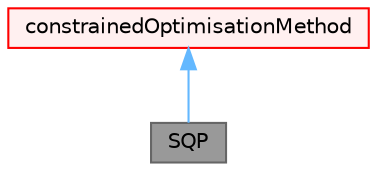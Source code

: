digraph "SQP"
{
 // LATEX_PDF_SIZE
  bgcolor="transparent";
  edge [fontname=Helvetica,fontsize=10,labelfontname=Helvetica,labelfontsize=10];
  node [fontname=Helvetica,fontsize=10,shape=box,height=0.2,width=0.4];
  Node1 [id="Node000001",label="SQP",height=0.2,width=0.4,color="gray40", fillcolor="grey60", style="filled", fontcolor="black",tooltip="The quasi-Newton SQP formula for constrained optimisation."];
  Node2 -> Node1 [id="edge1_Node000001_Node000002",dir="back",color="steelblue1",style="solid",tooltip=" "];
  Node2 [id="Node000002",label="constrainedOptimisationMethod",height=0.2,width=0.4,color="red", fillcolor="#FFF0F0", style="filled",URL="$classFoam_1_1constrainedOptimisationMethod.html",tooltip="Abstract base class for optimisation methods supporting constraints. Does not add functionality to up..."];
}
